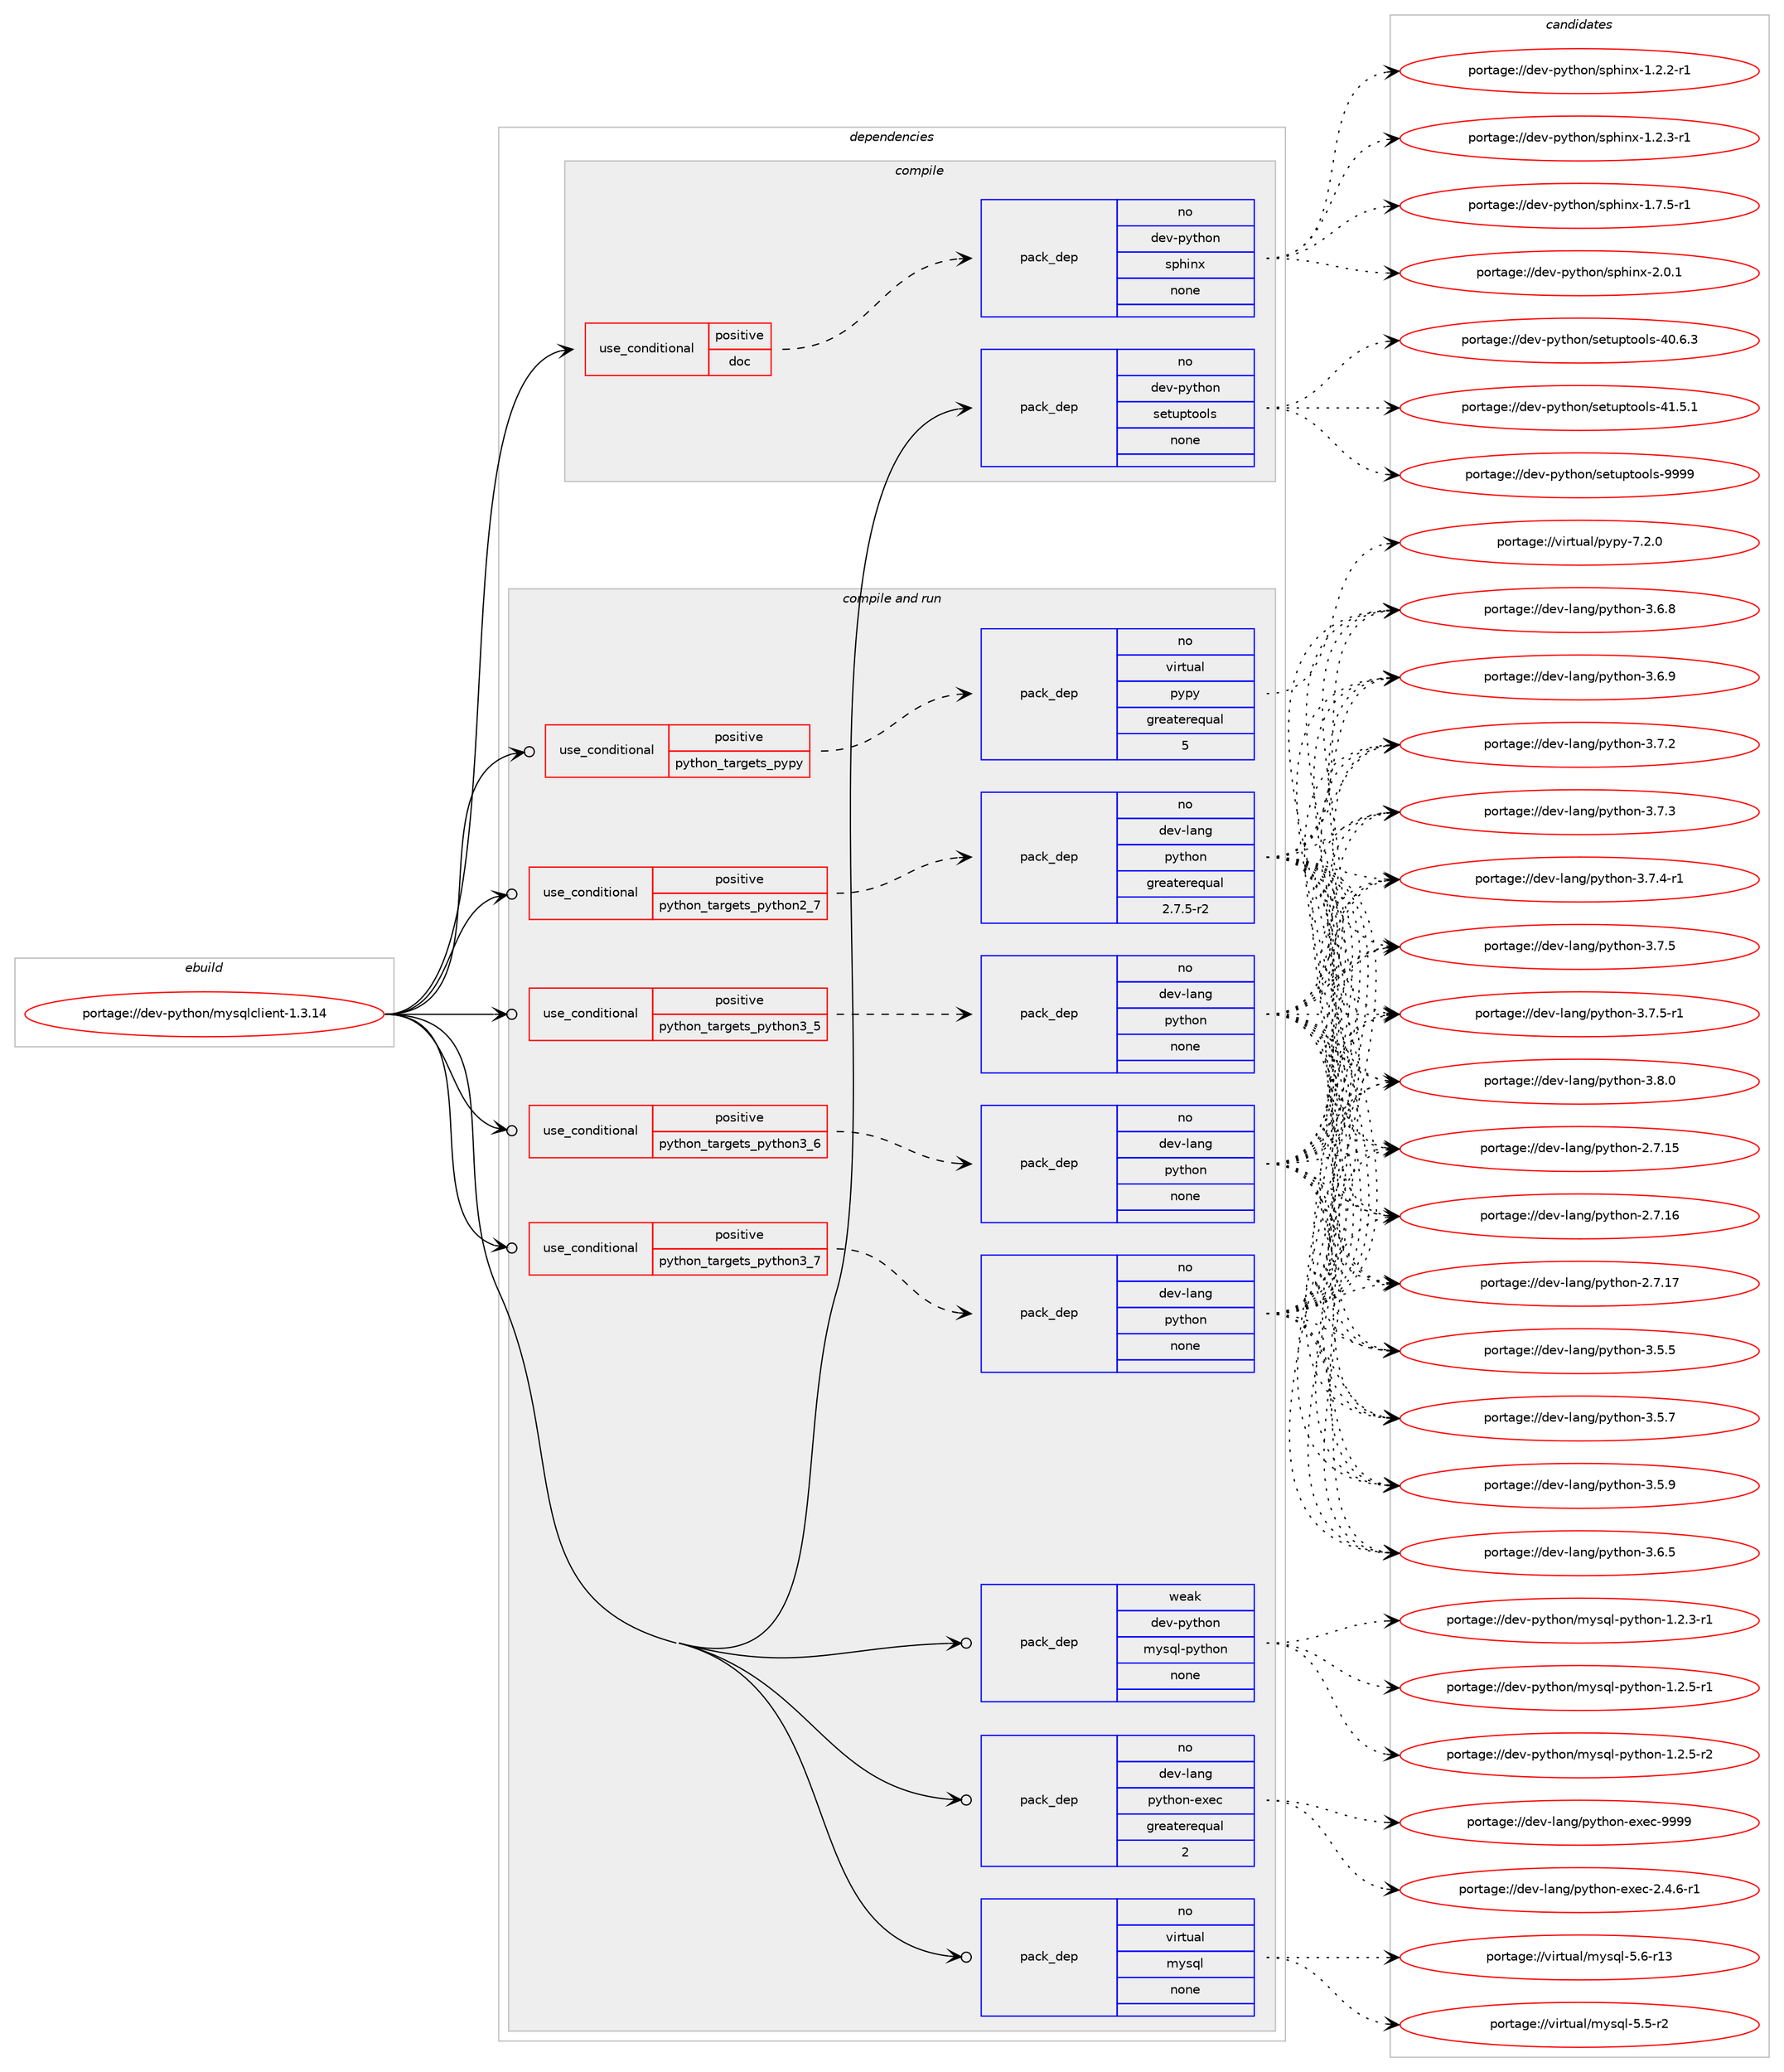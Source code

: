 digraph prolog {

# *************
# Graph options
# *************

newrank=true;
concentrate=true;
compound=true;
graph [rankdir=LR,fontname=Helvetica,fontsize=10,ranksep=1.5];#, ranksep=2.5, nodesep=0.2];
edge  [arrowhead=vee];
node  [fontname=Helvetica,fontsize=10];

# **********
# The ebuild
# **********

subgraph cluster_leftcol {
color=gray;
rank=same;
label=<<i>ebuild</i>>;
id [label="portage://dev-python/mysqlclient-1.3.14", color=red, width=4, href="../dev-python/mysqlclient-1.3.14.svg"];
}

# ****************
# The dependencies
# ****************

subgraph cluster_midcol {
color=gray;
label=<<i>dependencies</i>>;
subgraph cluster_compile {
fillcolor="#eeeeee";
style=filled;
label=<<i>compile</i>>;
subgraph cond32106 {
dependency150519 [label=<<TABLE BORDER="0" CELLBORDER="1" CELLSPACING="0" CELLPADDING="4"><TR><TD ROWSPAN="3" CELLPADDING="10">use_conditional</TD></TR><TR><TD>positive</TD></TR><TR><TD>doc</TD></TR></TABLE>>, shape=none, color=red];
subgraph pack115087 {
dependency150520 [label=<<TABLE BORDER="0" CELLBORDER="1" CELLSPACING="0" CELLPADDING="4" WIDTH="220"><TR><TD ROWSPAN="6" CELLPADDING="30">pack_dep</TD></TR><TR><TD WIDTH="110">no</TD></TR><TR><TD>dev-python</TD></TR><TR><TD>sphinx</TD></TR><TR><TD>none</TD></TR><TR><TD></TD></TR></TABLE>>, shape=none, color=blue];
}
dependency150519:e -> dependency150520:w [weight=20,style="dashed",arrowhead="vee"];
}
id:e -> dependency150519:w [weight=20,style="solid",arrowhead="vee"];
subgraph pack115088 {
dependency150521 [label=<<TABLE BORDER="0" CELLBORDER="1" CELLSPACING="0" CELLPADDING="4" WIDTH="220"><TR><TD ROWSPAN="6" CELLPADDING="30">pack_dep</TD></TR><TR><TD WIDTH="110">no</TD></TR><TR><TD>dev-python</TD></TR><TR><TD>setuptools</TD></TR><TR><TD>none</TD></TR><TR><TD></TD></TR></TABLE>>, shape=none, color=blue];
}
id:e -> dependency150521:w [weight=20,style="solid",arrowhead="vee"];
}
subgraph cluster_compileandrun {
fillcolor="#eeeeee";
style=filled;
label=<<i>compile and run</i>>;
subgraph cond32107 {
dependency150522 [label=<<TABLE BORDER="0" CELLBORDER="1" CELLSPACING="0" CELLPADDING="4"><TR><TD ROWSPAN="3" CELLPADDING="10">use_conditional</TD></TR><TR><TD>positive</TD></TR><TR><TD>python_targets_pypy</TD></TR></TABLE>>, shape=none, color=red];
subgraph pack115089 {
dependency150523 [label=<<TABLE BORDER="0" CELLBORDER="1" CELLSPACING="0" CELLPADDING="4" WIDTH="220"><TR><TD ROWSPAN="6" CELLPADDING="30">pack_dep</TD></TR><TR><TD WIDTH="110">no</TD></TR><TR><TD>virtual</TD></TR><TR><TD>pypy</TD></TR><TR><TD>greaterequal</TD></TR><TR><TD>5</TD></TR></TABLE>>, shape=none, color=blue];
}
dependency150522:e -> dependency150523:w [weight=20,style="dashed",arrowhead="vee"];
}
id:e -> dependency150522:w [weight=20,style="solid",arrowhead="odotvee"];
subgraph cond32108 {
dependency150524 [label=<<TABLE BORDER="0" CELLBORDER="1" CELLSPACING="0" CELLPADDING="4"><TR><TD ROWSPAN="3" CELLPADDING="10">use_conditional</TD></TR><TR><TD>positive</TD></TR><TR><TD>python_targets_python2_7</TD></TR></TABLE>>, shape=none, color=red];
subgraph pack115090 {
dependency150525 [label=<<TABLE BORDER="0" CELLBORDER="1" CELLSPACING="0" CELLPADDING="4" WIDTH="220"><TR><TD ROWSPAN="6" CELLPADDING="30">pack_dep</TD></TR><TR><TD WIDTH="110">no</TD></TR><TR><TD>dev-lang</TD></TR><TR><TD>python</TD></TR><TR><TD>greaterequal</TD></TR><TR><TD>2.7.5-r2</TD></TR></TABLE>>, shape=none, color=blue];
}
dependency150524:e -> dependency150525:w [weight=20,style="dashed",arrowhead="vee"];
}
id:e -> dependency150524:w [weight=20,style="solid",arrowhead="odotvee"];
subgraph cond32109 {
dependency150526 [label=<<TABLE BORDER="0" CELLBORDER="1" CELLSPACING="0" CELLPADDING="4"><TR><TD ROWSPAN="3" CELLPADDING="10">use_conditional</TD></TR><TR><TD>positive</TD></TR><TR><TD>python_targets_python3_5</TD></TR></TABLE>>, shape=none, color=red];
subgraph pack115091 {
dependency150527 [label=<<TABLE BORDER="0" CELLBORDER="1" CELLSPACING="0" CELLPADDING="4" WIDTH="220"><TR><TD ROWSPAN="6" CELLPADDING="30">pack_dep</TD></TR><TR><TD WIDTH="110">no</TD></TR><TR><TD>dev-lang</TD></TR><TR><TD>python</TD></TR><TR><TD>none</TD></TR><TR><TD></TD></TR></TABLE>>, shape=none, color=blue];
}
dependency150526:e -> dependency150527:w [weight=20,style="dashed",arrowhead="vee"];
}
id:e -> dependency150526:w [weight=20,style="solid",arrowhead="odotvee"];
subgraph cond32110 {
dependency150528 [label=<<TABLE BORDER="0" CELLBORDER="1" CELLSPACING="0" CELLPADDING="4"><TR><TD ROWSPAN="3" CELLPADDING="10">use_conditional</TD></TR><TR><TD>positive</TD></TR><TR><TD>python_targets_python3_6</TD></TR></TABLE>>, shape=none, color=red];
subgraph pack115092 {
dependency150529 [label=<<TABLE BORDER="0" CELLBORDER="1" CELLSPACING="0" CELLPADDING="4" WIDTH="220"><TR><TD ROWSPAN="6" CELLPADDING="30">pack_dep</TD></TR><TR><TD WIDTH="110">no</TD></TR><TR><TD>dev-lang</TD></TR><TR><TD>python</TD></TR><TR><TD>none</TD></TR><TR><TD></TD></TR></TABLE>>, shape=none, color=blue];
}
dependency150528:e -> dependency150529:w [weight=20,style="dashed",arrowhead="vee"];
}
id:e -> dependency150528:w [weight=20,style="solid",arrowhead="odotvee"];
subgraph cond32111 {
dependency150530 [label=<<TABLE BORDER="0" CELLBORDER="1" CELLSPACING="0" CELLPADDING="4"><TR><TD ROWSPAN="3" CELLPADDING="10">use_conditional</TD></TR><TR><TD>positive</TD></TR><TR><TD>python_targets_python3_7</TD></TR></TABLE>>, shape=none, color=red];
subgraph pack115093 {
dependency150531 [label=<<TABLE BORDER="0" CELLBORDER="1" CELLSPACING="0" CELLPADDING="4" WIDTH="220"><TR><TD ROWSPAN="6" CELLPADDING="30">pack_dep</TD></TR><TR><TD WIDTH="110">no</TD></TR><TR><TD>dev-lang</TD></TR><TR><TD>python</TD></TR><TR><TD>none</TD></TR><TR><TD></TD></TR></TABLE>>, shape=none, color=blue];
}
dependency150530:e -> dependency150531:w [weight=20,style="dashed",arrowhead="vee"];
}
id:e -> dependency150530:w [weight=20,style="solid",arrowhead="odotvee"];
subgraph pack115094 {
dependency150532 [label=<<TABLE BORDER="0" CELLBORDER="1" CELLSPACING="0" CELLPADDING="4" WIDTH="220"><TR><TD ROWSPAN="6" CELLPADDING="30">pack_dep</TD></TR><TR><TD WIDTH="110">no</TD></TR><TR><TD>dev-lang</TD></TR><TR><TD>python-exec</TD></TR><TR><TD>greaterequal</TD></TR><TR><TD>2</TD></TR></TABLE>>, shape=none, color=blue];
}
id:e -> dependency150532:w [weight=20,style="solid",arrowhead="odotvee"];
subgraph pack115095 {
dependency150533 [label=<<TABLE BORDER="0" CELLBORDER="1" CELLSPACING="0" CELLPADDING="4" WIDTH="220"><TR><TD ROWSPAN="6" CELLPADDING="30">pack_dep</TD></TR><TR><TD WIDTH="110">no</TD></TR><TR><TD>virtual</TD></TR><TR><TD>mysql</TD></TR><TR><TD>none</TD></TR><TR><TD></TD></TR></TABLE>>, shape=none, color=blue];
}
id:e -> dependency150533:w [weight=20,style="solid",arrowhead="odotvee"];
subgraph pack115096 {
dependency150534 [label=<<TABLE BORDER="0" CELLBORDER="1" CELLSPACING="0" CELLPADDING="4" WIDTH="220"><TR><TD ROWSPAN="6" CELLPADDING="30">pack_dep</TD></TR><TR><TD WIDTH="110">weak</TD></TR><TR><TD>dev-python</TD></TR><TR><TD>mysql-python</TD></TR><TR><TD>none</TD></TR><TR><TD></TD></TR></TABLE>>, shape=none, color=blue];
}
id:e -> dependency150534:w [weight=20,style="solid",arrowhead="odotvee"];
}
subgraph cluster_run {
fillcolor="#eeeeee";
style=filled;
label=<<i>run</i>>;
}
}

# **************
# The candidates
# **************

subgraph cluster_choices {
rank=same;
color=gray;
label=<<i>candidates</i>>;

subgraph choice115087 {
color=black;
nodesep=1;
choiceportage10010111845112121116104111110471151121041051101204549465046504511449 [label="portage://dev-python/sphinx-1.2.2-r1", color=red, width=4,href="../dev-python/sphinx-1.2.2-r1.svg"];
choiceportage10010111845112121116104111110471151121041051101204549465046514511449 [label="portage://dev-python/sphinx-1.2.3-r1", color=red, width=4,href="../dev-python/sphinx-1.2.3-r1.svg"];
choiceportage10010111845112121116104111110471151121041051101204549465546534511449 [label="portage://dev-python/sphinx-1.7.5-r1", color=red, width=4,href="../dev-python/sphinx-1.7.5-r1.svg"];
choiceportage1001011184511212111610411111047115112104105110120455046484649 [label="portage://dev-python/sphinx-2.0.1", color=red, width=4,href="../dev-python/sphinx-2.0.1.svg"];
dependency150520:e -> choiceportage10010111845112121116104111110471151121041051101204549465046504511449:w [style=dotted,weight="100"];
dependency150520:e -> choiceportage10010111845112121116104111110471151121041051101204549465046514511449:w [style=dotted,weight="100"];
dependency150520:e -> choiceportage10010111845112121116104111110471151121041051101204549465546534511449:w [style=dotted,weight="100"];
dependency150520:e -> choiceportage1001011184511212111610411111047115112104105110120455046484649:w [style=dotted,weight="100"];
}
subgraph choice115088 {
color=black;
nodesep=1;
choiceportage100101118451121211161041111104711510111611711211611111110811545524846544651 [label="portage://dev-python/setuptools-40.6.3", color=red, width=4,href="../dev-python/setuptools-40.6.3.svg"];
choiceportage100101118451121211161041111104711510111611711211611111110811545524946534649 [label="portage://dev-python/setuptools-41.5.1", color=red, width=4,href="../dev-python/setuptools-41.5.1.svg"];
choiceportage10010111845112121116104111110471151011161171121161111111081154557575757 [label="portage://dev-python/setuptools-9999", color=red, width=4,href="../dev-python/setuptools-9999.svg"];
dependency150521:e -> choiceportage100101118451121211161041111104711510111611711211611111110811545524846544651:w [style=dotted,weight="100"];
dependency150521:e -> choiceportage100101118451121211161041111104711510111611711211611111110811545524946534649:w [style=dotted,weight="100"];
dependency150521:e -> choiceportage10010111845112121116104111110471151011161171121161111111081154557575757:w [style=dotted,weight="100"];
}
subgraph choice115089 {
color=black;
nodesep=1;
choiceportage1181051141161179710847112121112121455546504648 [label="portage://virtual/pypy-7.2.0", color=red, width=4,href="../virtual/pypy-7.2.0.svg"];
dependency150523:e -> choiceportage1181051141161179710847112121112121455546504648:w [style=dotted,weight="100"];
}
subgraph choice115090 {
color=black;
nodesep=1;
choiceportage10010111845108971101034711212111610411111045504655464953 [label="portage://dev-lang/python-2.7.15", color=red, width=4,href="../dev-lang/python-2.7.15.svg"];
choiceportage10010111845108971101034711212111610411111045504655464954 [label="portage://dev-lang/python-2.7.16", color=red, width=4,href="../dev-lang/python-2.7.16.svg"];
choiceportage10010111845108971101034711212111610411111045504655464955 [label="portage://dev-lang/python-2.7.17", color=red, width=4,href="../dev-lang/python-2.7.17.svg"];
choiceportage100101118451089711010347112121116104111110455146534653 [label="portage://dev-lang/python-3.5.5", color=red, width=4,href="../dev-lang/python-3.5.5.svg"];
choiceportage100101118451089711010347112121116104111110455146534655 [label="portage://dev-lang/python-3.5.7", color=red, width=4,href="../dev-lang/python-3.5.7.svg"];
choiceportage100101118451089711010347112121116104111110455146534657 [label="portage://dev-lang/python-3.5.9", color=red, width=4,href="../dev-lang/python-3.5.9.svg"];
choiceportage100101118451089711010347112121116104111110455146544653 [label="portage://dev-lang/python-3.6.5", color=red, width=4,href="../dev-lang/python-3.6.5.svg"];
choiceportage100101118451089711010347112121116104111110455146544656 [label="portage://dev-lang/python-3.6.8", color=red, width=4,href="../dev-lang/python-3.6.8.svg"];
choiceportage100101118451089711010347112121116104111110455146544657 [label="portage://dev-lang/python-3.6.9", color=red, width=4,href="../dev-lang/python-3.6.9.svg"];
choiceportage100101118451089711010347112121116104111110455146554650 [label="portage://dev-lang/python-3.7.2", color=red, width=4,href="../dev-lang/python-3.7.2.svg"];
choiceportage100101118451089711010347112121116104111110455146554651 [label="portage://dev-lang/python-3.7.3", color=red, width=4,href="../dev-lang/python-3.7.3.svg"];
choiceportage1001011184510897110103471121211161041111104551465546524511449 [label="portage://dev-lang/python-3.7.4-r1", color=red, width=4,href="../dev-lang/python-3.7.4-r1.svg"];
choiceportage100101118451089711010347112121116104111110455146554653 [label="portage://dev-lang/python-3.7.5", color=red, width=4,href="../dev-lang/python-3.7.5.svg"];
choiceportage1001011184510897110103471121211161041111104551465546534511449 [label="portage://dev-lang/python-3.7.5-r1", color=red, width=4,href="../dev-lang/python-3.7.5-r1.svg"];
choiceportage100101118451089711010347112121116104111110455146564648 [label="portage://dev-lang/python-3.8.0", color=red, width=4,href="../dev-lang/python-3.8.0.svg"];
dependency150525:e -> choiceportage10010111845108971101034711212111610411111045504655464953:w [style=dotted,weight="100"];
dependency150525:e -> choiceportage10010111845108971101034711212111610411111045504655464954:w [style=dotted,weight="100"];
dependency150525:e -> choiceportage10010111845108971101034711212111610411111045504655464955:w [style=dotted,weight="100"];
dependency150525:e -> choiceportage100101118451089711010347112121116104111110455146534653:w [style=dotted,weight="100"];
dependency150525:e -> choiceportage100101118451089711010347112121116104111110455146534655:w [style=dotted,weight="100"];
dependency150525:e -> choiceportage100101118451089711010347112121116104111110455146534657:w [style=dotted,weight="100"];
dependency150525:e -> choiceportage100101118451089711010347112121116104111110455146544653:w [style=dotted,weight="100"];
dependency150525:e -> choiceportage100101118451089711010347112121116104111110455146544656:w [style=dotted,weight="100"];
dependency150525:e -> choiceportage100101118451089711010347112121116104111110455146544657:w [style=dotted,weight="100"];
dependency150525:e -> choiceportage100101118451089711010347112121116104111110455146554650:w [style=dotted,weight="100"];
dependency150525:e -> choiceportage100101118451089711010347112121116104111110455146554651:w [style=dotted,weight="100"];
dependency150525:e -> choiceportage1001011184510897110103471121211161041111104551465546524511449:w [style=dotted,weight="100"];
dependency150525:e -> choiceportage100101118451089711010347112121116104111110455146554653:w [style=dotted,weight="100"];
dependency150525:e -> choiceportage1001011184510897110103471121211161041111104551465546534511449:w [style=dotted,weight="100"];
dependency150525:e -> choiceportage100101118451089711010347112121116104111110455146564648:w [style=dotted,weight="100"];
}
subgraph choice115091 {
color=black;
nodesep=1;
choiceportage10010111845108971101034711212111610411111045504655464953 [label="portage://dev-lang/python-2.7.15", color=red, width=4,href="../dev-lang/python-2.7.15.svg"];
choiceportage10010111845108971101034711212111610411111045504655464954 [label="portage://dev-lang/python-2.7.16", color=red, width=4,href="../dev-lang/python-2.7.16.svg"];
choiceportage10010111845108971101034711212111610411111045504655464955 [label="portage://dev-lang/python-2.7.17", color=red, width=4,href="../dev-lang/python-2.7.17.svg"];
choiceportage100101118451089711010347112121116104111110455146534653 [label="portage://dev-lang/python-3.5.5", color=red, width=4,href="../dev-lang/python-3.5.5.svg"];
choiceportage100101118451089711010347112121116104111110455146534655 [label="portage://dev-lang/python-3.5.7", color=red, width=4,href="../dev-lang/python-3.5.7.svg"];
choiceportage100101118451089711010347112121116104111110455146534657 [label="portage://dev-lang/python-3.5.9", color=red, width=4,href="../dev-lang/python-3.5.9.svg"];
choiceportage100101118451089711010347112121116104111110455146544653 [label="portage://dev-lang/python-3.6.5", color=red, width=4,href="../dev-lang/python-3.6.5.svg"];
choiceportage100101118451089711010347112121116104111110455146544656 [label="portage://dev-lang/python-3.6.8", color=red, width=4,href="../dev-lang/python-3.6.8.svg"];
choiceportage100101118451089711010347112121116104111110455146544657 [label="portage://dev-lang/python-3.6.9", color=red, width=4,href="../dev-lang/python-3.6.9.svg"];
choiceportage100101118451089711010347112121116104111110455146554650 [label="portage://dev-lang/python-3.7.2", color=red, width=4,href="../dev-lang/python-3.7.2.svg"];
choiceportage100101118451089711010347112121116104111110455146554651 [label="portage://dev-lang/python-3.7.3", color=red, width=4,href="../dev-lang/python-3.7.3.svg"];
choiceportage1001011184510897110103471121211161041111104551465546524511449 [label="portage://dev-lang/python-3.7.4-r1", color=red, width=4,href="../dev-lang/python-3.7.4-r1.svg"];
choiceportage100101118451089711010347112121116104111110455146554653 [label="portage://dev-lang/python-3.7.5", color=red, width=4,href="../dev-lang/python-3.7.5.svg"];
choiceportage1001011184510897110103471121211161041111104551465546534511449 [label="portage://dev-lang/python-3.7.5-r1", color=red, width=4,href="../dev-lang/python-3.7.5-r1.svg"];
choiceportage100101118451089711010347112121116104111110455146564648 [label="portage://dev-lang/python-3.8.0", color=red, width=4,href="../dev-lang/python-3.8.0.svg"];
dependency150527:e -> choiceportage10010111845108971101034711212111610411111045504655464953:w [style=dotted,weight="100"];
dependency150527:e -> choiceportage10010111845108971101034711212111610411111045504655464954:w [style=dotted,weight="100"];
dependency150527:e -> choiceportage10010111845108971101034711212111610411111045504655464955:w [style=dotted,weight="100"];
dependency150527:e -> choiceportage100101118451089711010347112121116104111110455146534653:w [style=dotted,weight="100"];
dependency150527:e -> choiceportage100101118451089711010347112121116104111110455146534655:w [style=dotted,weight="100"];
dependency150527:e -> choiceportage100101118451089711010347112121116104111110455146534657:w [style=dotted,weight="100"];
dependency150527:e -> choiceportage100101118451089711010347112121116104111110455146544653:w [style=dotted,weight="100"];
dependency150527:e -> choiceportage100101118451089711010347112121116104111110455146544656:w [style=dotted,weight="100"];
dependency150527:e -> choiceportage100101118451089711010347112121116104111110455146544657:w [style=dotted,weight="100"];
dependency150527:e -> choiceportage100101118451089711010347112121116104111110455146554650:w [style=dotted,weight="100"];
dependency150527:e -> choiceportage100101118451089711010347112121116104111110455146554651:w [style=dotted,weight="100"];
dependency150527:e -> choiceportage1001011184510897110103471121211161041111104551465546524511449:w [style=dotted,weight="100"];
dependency150527:e -> choiceportage100101118451089711010347112121116104111110455146554653:w [style=dotted,weight="100"];
dependency150527:e -> choiceportage1001011184510897110103471121211161041111104551465546534511449:w [style=dotted,weight="100"];
dependency150527:e -> choiceportage100101118451089711010347112121116104111110455146564648:w [style=dotted,weight="100"];
}
subgraph choice115092 {
color=black;
nodesep=1;
choiceportage10010111845108971101034711212111610411111045504655464953 [label="portage://dev-lang/python-2.7.15", color=red, width=4,href="../dev-lang/python-2.7.15.svg"];
choiceportage10010111845108971101034711212111610411111045504655464954 [label="portage://dev-lang/python-2.7.16", color=red, width=4,href="../dev-lang/python-2.7.16.svg"];
choiceportage10010111845108971101034711212111610411111045504655464955 [label="portage://dev-lang/python-2.7.17", color=red, width=4,href="../dev-lang/python-2.7.17.svg"];
choiceportage100101118451089711010347112121116104111110455146534653 [label="portage://dev-lang/python-3.5.5", color=red, width=4,href="../dev-lang/python-3.5.5.svg"];
choiceportage100101118451089711010347112121116104111110455146534655 [label="portage://dev-lang/python-3.5.7", color=red, width=4,href="../dev-lang/python-3.5.7.svg"];
choiceportage100101118451089711010347112121116104111110455146534657 [label="portage://dev-lang/python-3.5.9", color=red, width=4,href="../dev-lang/python-3.5.9.svg"];
choiceportage100101118451089711010347112121116104111110455146544653 [label="portage://dev-lang/python-3.6.5", color=red, width=4,href="../dev-lang/python-3.6.5.svg"];
choiceportage100101118451089711010347112121116104111110455146544656 [label="portage://dev-lang/python-3.6.8", color=red, width=4,href="../dev-lang/python-3.6.8.svg"];
choiceportage100101118451089711010347112121116104111110455146544657 [label="portage://dev-lang/python-3.6.9", color=red, width=4,href="../dev-lang/python-3.6.9.svg"];
choiceportage100101118451089711010347112121116104111110455146554650 [label="portage://dev-lang/python-3.7.2", color=red, width=4,href="../dev-lang/python-3.7.2.svg"];
choiceportage100101118451089711010347112121116104111110455146554651 [label="portage://dev-lang/python-3.7.3", color=red, width=4,href="../dev-lang/python-3.7.3.svg"];
choiceportage1001011184510897110103471121211161041111104551465546524511449 [label="portage://dev-lang/python-3.7.4-r1", color=red, width=4,href="../dev-lang/python-3.7.4-r1.svg"];
choiceportage100101118451089711010347112121116104111110455146554653 [label="portage://dev-lang/python-3.7.5", color=red, width=4,href="../dev-lang/python-3.7.5.svg"];
choiceportage1001011184510897110103471121211161041111104551465546534511449 [label="portage://dev-lang/python-3.7.5-r1", color=red, width=4,href="../dev-lang/python-3.7.5-r1.svg"];
choiceportage100101118451089711010347112121116104111110455146564648 [label="portage://dev-lang/python-3.8.0", color=red, width=4,href="../dev-lang/python-3.8.0.svg"];
dependency150529:e -> choiceportage10010111845108971101034711212111610411111045504655464953:w [style=dotted,weight="100"];
dependency150529:e -> choiceportage10010111845108971101034711212111610411111045504655464954:w [style=dotted,weight="100"];
dependency150529:e -> choiceportage10010111845108971101034711212111610411111045504655464955:w [style=dotted,weight="100"];
dependency150529:e -> choiceportage100101118451089711010347112121116104111110455146534653:w [style=dotted,weight="100"];
dependency150529:e -> choiceportage100101118451089711010347112121116104111110455146534655:w [style=dotted,weight="100"];
dependency150529:e -> choiceportage100101118451089711010347112121116104111110455146534657:w [style=dotted,weight="100"];
dependency150529:e -> choiceportage100101118451089711010347112121116104111110455146544653:w [style=dotted,weight="100"];
dependency150529:e -> choiceportage100101118451089711010347112121116104111110455146544656:w [style=dotted,weight="100"];
dependency150529:e -> choiceportage100101118451089711010347112121116104111110455146544657:w [style=dotted,weight="100"];
dependency150529:e -> choiceportage100101118451089711010347112121116104111110455146554650:w [style=dotted,weight="100"];
dependency150529:e -> choiceportage100101118451089711010347112121116104111110455146554651:w [style=dotted,weight="100"];
dependency150529:e -> choiceportage1001011184510897110103471121211161041111104551465546524511449:w [style=dotted,weight="100"];
dependency150529:e -> choiceportage100101118451089711010347112121116104111110455146554653:w [style=dotted,weight="100"];
dependency150529:e -> choiceportage1001011184510897110103471121211161041111104551465546534511449:w [style=dotted,weight="100"];
dependency150529:e -> choiceportage100101118451089711010347112121116104111110455146564648:w [style=dotted,weight="100"];
}
subgraph choice115093 {
color=black;
nodesep=1;
choiceportage10010111845108971101034711212111610411111045504655464953 [label="portage://dev-lang/python-2.7.15", color=red, width=4,href="../dev-lang/python-2.7.15.svg"];
choiceportage10010111845108971101034711212111610411111045504655464954 [label="portage://dev-lang/python-2.7.16", color=red, width=4,href="../dev-lang/python-2.7.16.svg"];
choiceportage10010111845108971101034711212111610411111045504655464955 [label="portage://dev-lang/python-2.7.17", color=red, width=4,href="../dev-lang/python-2.7.17.svg"];
choiceportage100101118451089711010347112121116104111110455146534653 [label="portage://dev-lang/python-3.5.5", color=red, width=4,href="../dev-lang/python-3.5.5.svg"];
choiceportage100101118451089711010347112121116104111110455146534655 [label="portage://dev-lang/python-3.5.7", color=red, width=4,href="../dev-lang/python-3.5.7.svg"];
choiceportage100101118451089711010347112121116104111110455146534657 [label="portage://dev-lang/python-3.5.9", color=red, width=4,href="../dev-lang/python-3.5.9.svg"];
choiceportage100101118451089711010347112121116104111110455146544653 [label="portage://dev-lang/python-3.6.5", color=red, width=4,href="../dev-lang/python-3.6.5.svg"];
choiceportage100101118451089711010347112121116104111110455146544656 [label="portage://dev-lang/python-3.6.8", color=red, width=4,href="../dev-lang/python-3.6.8.svg"];
choiceportage100101118451089711010347112121116104111110455146544657 [label="portage://dev-lang/python-3.6.9", color=red, width=4,href="../dev-lang/python-3.6.9.svg"];
choiceportage100101118451089711010347112121116104111110455146554650 [label="portage://dev-lang/python-3.7.2", color=red, width=4,href="../dev-lang/python-3.7.2.svg"];
choiceportage100101118451089711010347112121116104111110455146554651 [label="portage://dev-lang/python-3.7.3", color=red, width=4,href="../dev-lang/python-3.7.3.svg"];
choiceportage1001011184510897110103471121211161041111104551465546524511449 [label="portage://dev-lang/python-3.7.4-r1", color=red, width=4,href="../dev-lang/python-3.7.4-r1.svg"];
choiceportage100101118451089711010347112121116104111110455146554653 [label="portage://dev-lang/python-3.7.5", color=red, width=4,href="../dev-lang/python-3.7.5.svg"];
choiceportage1001011184510897110103471121211161041111104551465546534511449 [label="portage://dev-lang/python-3.7.5-r1", color=red, width=4,href="../dev-lang/python-3.7.5-r1.svg"];
choiceportage100101118451089711010347112121116104111110455146564648 [label="portage://dev-lang/python-3.8.0", color=red, width=4,href="../dev-lang/python-3.8.0.svg"];
dependency150531:e -> choiceportage10010111845108971101034711212111610411111045504655464953:w [style=dotted,weight="100"];
dependency150531:e -> choiceportage10010111845108971101034711212111610411111045504655464954:w [style=dotted,weight="100"];
dependency150531:e -> choiceportage10010111845108971101034711212111610411111045504655464955:w [style=dotted,weight="100"];
dependency150531:e -> choiceportage100101118451089711010347112121116104111110455146534653:w [style=dotted,weight="100"];
dependency150531:e -> choiceportage100101118451089711010347112121116104111110455146534655:w [style=dotted,weight="100"];
dependency150531:e -> choiceportage100101118451089711010347112121116104111110455146534657:w [style=dotted,weight="100"];
dependency150531:e -> choiceportage100101118451089711010347112121116104111110455146544653:w [style=dotted,weight="100"];
dependency150531:e -> choiceportage100101118451089711010347112121116104111110455146544656:w [style=dotted,weight="100"];
dependency150531:e -> choiceportage100101118451089711010347112121116104111110455146544657:w [style=dotted,weight="100"];
dependency150531:e -> choiceportage100101118451089711010347112121116104111110455146554650:w [style=dotted,weight="100"];
dependency150531:e -> choiceportage100101118451089711010347112121116104111110455146554651:w [style=dotted,weight="100"];
dependency150531:e -> choiceportage1001011184510897110103471121211161041111104551465546524511449:w [style=dotted,weight="100"];
dependency150531:e -> choiceportage100101118451089711010347112121116104111110455146554653:w [style=dotted,weight="100"];
dependency150531:e -> choiceportage1001011184510897110103471121211161041111104551465546534511449:w [style=dotted,weight="100"];
dependency150531:e -> choiceportage100101118451089711010347112121116104111110455146564648:w [style=dotted,weight="100"];
}
subgraph choice115094 {
color=black;
nodesep=1;
choiceportage10010111845108971101034711212111610411111045101120101994550465246544511449 [label="portage://dev-lang/python-exec-2.4.6-r1", color=red, width=4,href="../dev-lang/python-exec-2.4.6-r1.svg"];
choiceportage10010111845108971101034711212111610411111045101120101994557575757 [label="portage://dev-lang/python-exec-9999", color=red, width=4,href="../dev-lang/python-exec-9999.svg"];
dependency150532:e -> choiceportage10010111845108971101034711212111610411111045101120101994550465246544511449:w [style=dotted,weight="100"];
dependency150532:e -> choiceportage10010111845108971101034711212111610411111045101120101994557575757:w [style=dotted,weight="100"];
}
subgraph choice115095 {
color=black;
nodesep=1;
choiceportage1181051141161179710847109121115113108455346534511450 [label="portage://virtual/mysql-5.5-r2", color=red, width=4,href="../virtual/mysql-5.5-r2.svg"];
choiceportage118105114116117971084710912111511310845534654451144951 [label="portage://virtual/mysql-5.6-r13", color=red, width=4,href="../virtual/mysql-5.6-r13.svg"];
dependency150533:e -> choiceportage1181051141161179710847109121115113108455346534511450:w [style=dotted,weight="100"];
dependency150533:e -> choiceportage118105114116117971084710912111511310845534654451144951:w [style=dotted,weight="100"];
}
subgraph choice115096 {
color=black;
nodesep=1;
choiceportage1001011184511212111610411111047109121115113108451121211161041111104549465046514511449 [label="portage://dev-python/mysql-python-1.2.3-r1", color=red, width=4,href="../dev-python/mysql-python-1.2.3-r1.svg"];
choiceportage1001011184511212111610411111047109121115113108451121211161041111104549465046534511449 [label="portage://dev-python/mysql-python-1.2.5-r1", color=red, width=4,href="../dev-python/mysql-python-1.2.5-r1.svg"];
choiceportage1001011184511212111610411111047109121115113108451121211161041111104549465046534511450 [label="portage://dev-python/mysql-python-1.2.5-r2", color=red, width=4,href="../dev-python/mysql-python-1.2.5-r2.svg"];
dependency150534:e -> choiceportage1001011184511212111610411111047109121115113108451121211161041111104549465046514511449:w [style=dotted,weight="100"];
dependency150534:e -> choiceportage1001011184511212111610411111047109121115113108451121211161041111104549465046534511449:w [style=dotted,weight="100"];
dependency150534:e -> choiceportage1001011184511212111610411111047109121115113108451121211161041111104549465046534511450:w [style=dotted,weight="100"];
}
}

}
